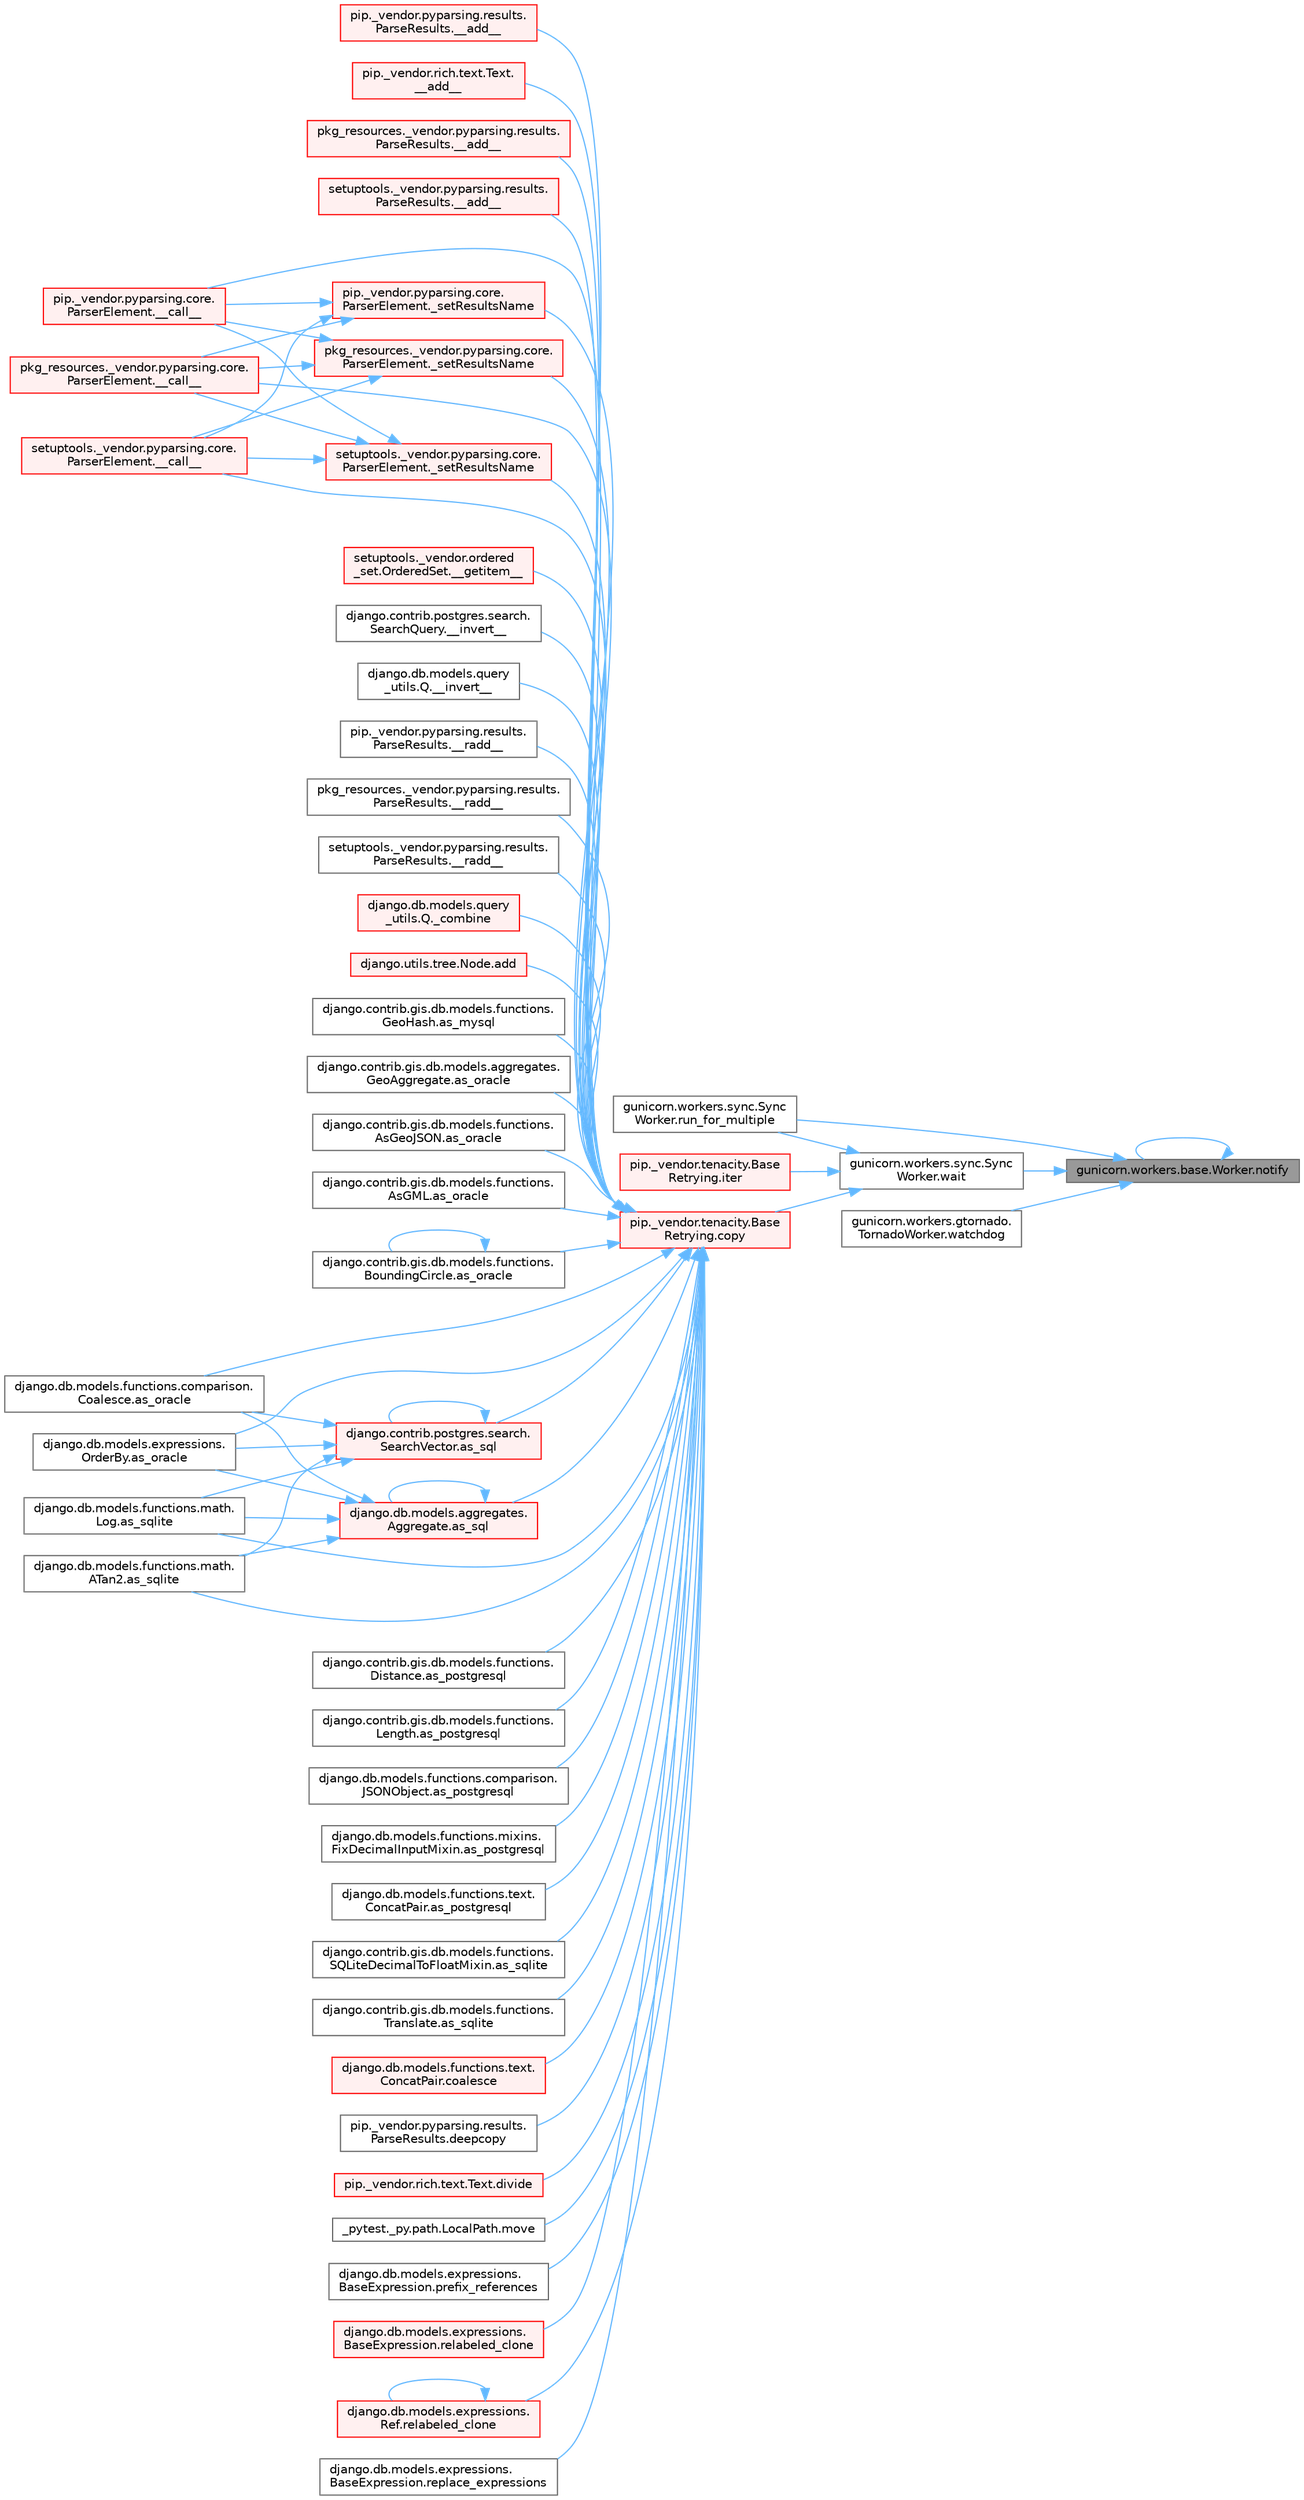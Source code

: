 digraph "gunicorn.workers.base.Worker.notify"
{
 // LATEX_PDF_SIZE
  bgcolor="transparent";
  edge [fontname=Helvetica,fontsize=10,labelfontname=Helvetica,labelfontsize=10];
  node [fontname=Helvetica,fontsize=10,shape=box,height=0.2,width=0.4];
  rankdir="RL";
  Node1 [id="Node000001",label="gunicorn.workers.base.Worker.notify",height=0.2,width=0.4,color="gray40", fillcolor="grey60", style="filled", fontcolor="black",tooltip=" "];
  Node1 -> Node1 [id="edge1_Node000001_Node000001",dir="back",color="steelblue1",style="solid",tooltip=" "];
  Node1 -> Node2 [id="edge2_Node000001_Node000002",dir="back",color="steelblue1",style="solid",tooltip=" "];
  Node2 [id="Node000002",label="gunicorn.workers.sync.Sync\lWorker.run_for_multiple",height=0.2,width=0.4,color="grey40", fillcolor="white", style="filled",URL="$classgunicorn_1_1workers_1_1sync_1_1_sync_worker.html#ae2fd68b8757a4e60b85af5ba76f0e097",tooltip=" "];
  Node1 -> Node3 [id="edge3_Node000001_Node000003",dir="back",color="steelblue1",style="solid",tooltip=" "];
  Node3 [id="Node000003",label="gunicorn.workers.sync.Sync\lWorker.wait",height=0.2,width=0.4,color="grey40", fillcolor="white", style="filled",URL="$classgunicorn_1_1workers_1_1sync_1_1_sync_worker.html#a95feedac38b46eedd4f42f75b1112d1f",tooltip=" "];
  Node3 -> Node4 [id="edge4_Node000003_Node000004",dir="back",color="steelblue1",style="solid",tooltip=" "];
  Node4 [id="Node000004",label="pip._vendor.tenacity.Base\lRetrying.copy",height=0.2,width=0.4,color="red", fillcolor="#FFF0F0", style="filled",URL="$classpip_1_1__vendor_1_1tenacity_1_1_base_retrying.html#a3b3c595a4448cf55ebb3d1f3660bea88",tooltip=" "];
  Node4 -> Node5 [id="edge5_Node000004_Node000005",dir="back",color="steelblue1",style="solid",tooltip=" "];
  Node5 [id="Node000005",label="pip._vendor.pyparsing.results.\lParseResults.__add__",height=0.2,width=0.4,color="red", fillcolor="#FFF0F0", style="filled",URL="$classpip_1_1__vendor_1_1pyparsing_1_1results_1_1_parse_results.html#a3d042ec44a5277aec415d0527b3aa0f2",tooltip=" "];
  Node4 -> Node7 [id="edge6_Node000004_Node000007",dir="back",color="steelblue1",style="solid",tooltip=" "];
  Node7 [id="Node000007",label="pip._vendor.rich.text.Text.\l__add__",height=0.2,width=0.4,color="red", fillcolor="#FFF0F0", style="filled",URL="$classpip_1_1__vendor_1_1rich_1_1text_1_1_text.html#a53ddbcca645bcd523cc7875ede6a2691",tooltip=" "];
  Node4 -> Node8 [id="edge7_Node000004_Node000008",dir="back",color="steelblue1",style="solid",tooltip=" "];
  Node8 [id="Node000008",label="pkg_resources._vendor.pyparsing.results.\lParseResults.__add__",height=0.2,width=0.4,color="red", fillcolor="#FFF0F0", style="filled",URL="$classpkg__resources_1_1__vendor_1_1pyparsing_1_1results_1_1_parse_results.html#aac08c0df1060499bad944971ca3442b9",tooltip=" "];
  Node4 -> Node9 [id="edge8_Node000004_Node000009",dir="back",color="steelblue1",style="solid",tooltip=" "];
  Node9 [id="Node000009",label="setuptools._vendor.pyparsing.results.\lParseResults.__add__",height=0.2,width=0.4,color="red", fillcolor="#FFF0F0", style="filled",URL="$classsetuptools_1_1__vendor_1_1pyparsing_1_1results_1_1_parse_results.html#afddc4e6ba70870fb80a50fb1f12f43e3",tooltip=" "];
  Node4 -> Node10 [id="edge9_Node000004_Node000010",dir="back",color="steelblue1",style="solid",tooltip=" "];
  Node10 [id="Node000010",label="pip._vendor.pyparsing.core.\lParserElement.__call__",height=0.2,width=0.4,color="red", fillcolor="#FFF0F0", style="filled",URL="$classpip_1_1__vendor_1_1pyparsing_1_1core_1_1_parser_element.html#a2f5f22bc974026e007e59ad948002d7d",tooltip=" "];
  Node4 -> Node13 [id="edge10_Node000004_Node000013",dir="back",color="steelblue1",style="solid",tooltip=" "];
  Node13 [id="Node000013",label="pkg_resources._vendor.pyparsing.core.\lParserElement.__call__",height=0.2,width=0.4,color="red", fillcolor="#FFF0F0", style="filled",URL="$classpkg__resources_1_1__vendor_1_1pyparsing_1_1core_1_1_parser_element.html#afcbb17119d97bfa6d626db404fc46c5d",tooltip=" "];
  Node4 -> Node14 [id="edge11_Node000004_Node000014",dir="back",color="steelblue1",style="solid",tooltip=" "];
  Node14 [id="Node000014",label="setuptools._vendor.pyparsing.core.\lParserElement.__call__",height=0.2,width=0.4,color="red", fillcolor="#FFF0F0", style="filled",URL="$classsetuptools_1_1__vendor_1_1pyparsing_1_1core_1_1_parser_element.html#a28d20326a3f54e2777adc97073328291",tooltip=" "];
  Node4 -> Node15 [id="edge12_Node000004_Node000015",dir="back",color="steelblue1",style="solid",tooltip=" "];
  Node15 [id="Node000015",label="setuptools._vendor.ordered\l_set.OrderedSet.__getitem__",height=0.2,width=0.4,color="red", fillcolor="#FFF0F0", style="filled",URL="$classsetuptools_1_1__vendor_1_1ordered__set_1_1_ordered_set.html#aaa8657c0e85788ac2555cc46176b060c",tooltip=" "];
  Node4 -> Node141 [id="edge13_Node000004_Node000141",dir="back",color="steelblue1",style="solid",tooltip=" "];
  Node141 [id="Node000141",label="django.contrib.postgres.search.\lSearchQuery.__invert__",height=0.2,width=0.4,color="grey40", fillcolor="white", style="filled",URL="$classdjango_1_1contrib_1_1postgres_1_1search_1_1_search_query.html#ac6a7b74e22559ee2d0e348855bb3d42f",tooltip=" "];
  Node4 -> Node142 [id="edge14_Node000004_Node000142",dir="back",color="steelblue1",style="solid",tooltip=" "];
  Node142 [id="Node000142",label="django.db.models.query\l_utils.Q.__invert__",height=0.2,width=0.4,color="grey40", fillcolor="white", style="filled",URL="$classdjango_1_1db_1_1models_1_1query__utils_1_1_q.html#aaeda3970880cceb191cb640593f80bdf",tooltip=" "];
  Node4 -> Node143 [id="edge15_Node000004_Node000143",dir="back",color="steelblue1",style="solid",tooltip=" "];
  Node143 [id="Node000143",label="pip._vendor.pyparsing.results.\lParseResults.__radd__",height=0.2,width=0.4,color="grey40", fillcolor="white", style="filled",URL="$classpip_1_1__vendor_1_1pyparsing_1_1results_1_1_parse_results.html#afe7d2f27df6497e29cb2cfcd08d8dd40",tooltip=" "];
  Node4 -> Node144 [id="edge16_Node000004_Node000144",dir="back",color="steelblue1",style="solid",tooltip=" "];
  Node144 [id="Node000144",label="pkg_resources._vendor.pyparsing.results.\lParseResults.__radd__",height=0.2,width=0.4,color="grey40", fillcolor="white", style="filled",URL="$classpkg__resources_1_1__vendor_1_1pyparsing_1_1results_1_1_parse_results.html#a7a988886fbf5c1a9187986384e4df86a",tooltip=" "];
  Node4 -> Node145 [id="edge17_Node000004_Node000145",dir="back",color="steelblue1",style="solid",tooltip=" "];
  Node145 [id="Node000145",label="setuptools._vendor.pyparsing.results.\lParseResults.__radd__",height=0.2,width=0.4,color="grey40", fillcolor="white", style="filled",URL="$classsetuptools_1_1__vendor_1_1pyparsing_1_1results_1_1_parse_results.html#ae4ccddd5f7c4b56e755d4742bc029335",tooltip=" "];
  Node4 -> Node146 [id="edge18_Node000004_Node000146",dir="back",color="steelblue1",style="solid",tooltip=" "];
  Node146 [id="Node000146",label="django.db.models.query\l_utils.Q._combine",height=0.2,width=0.4,color="red", fillcolor="#FFF0F0", style="filled",URL="$classdjango_1_1db_1_1models_1_1query__utils_1_1_q.html#ade621b98231b73615e1aa3a726560c55",tooltip=" "];
  Node4 -> Node159 [id="edge19_Node000004_Node000159",dir="back",color="steelblue1",style="solid",tooltip=" "];
  Node159 [id="Node000159",label="pip._vendor.pyparsing.core.\lParserElement._setResultsName",height=0.2,width=0.4,color="red", fillcolor="#FFF0F0", style="filled",URL="$classpip_1_1__vendor_1_1pyparsing_1_1core_1_1_parser_element.html#a4682554ec6560cf3d1060cba60212b54",tooltip=" "];
  Node159 -> Node10 [id="edge20_Node000159_Node000010",dir="back",color="steelblue1",style="solid",tooltip=" "];
  Node159 -> Node13 [id="edge21_Node000159_Node000013",dir="back",color="steelblue1",style="solid",tooltip=" "];
  Node159 -> Node14 [id="edge22_Node000159_Node000014",dir="back",color="steelblue1",style="solid",tooltip=" "];
  Node4 -> Node163 [id="edge23_Node000004_Node000163",dir="back",color="steelblue1",style="solid",tooltip=" "];
  Node163 [id="Node000163",label="pkg_resources._vendor.pyparsing.core.\lParserElement._setResultsName",height=0.2,width=0.4,color="red", fillcolor="#FFF0F0", style="filled",URL="$classpkg__resources_1_1__vendor_1_1pyparsing_1_1core_1_1_parser_element.html#a84c9abb71474719f0beed3a171d4d031",tooltip=" "];
  Node163 -> Node10 [id="edge24_Node000163_Node000010",dir="back",color="steelblue1",style="solid",tooltip=" "];
  Node163 -> Node13 [id="edge25_Node000163_Node000013",dir="back",color="steelblue1",style="solid",tooltip=" "];
  Node163 -> Node14 [id="edge26_Node000163_Node000014",dir="back",color="steelblue1",style="solid",tooltip=" "];
  Node4 -> Node164 [id="edge27_Node000004_Node000164",dir="back",color="steelblue1",style="solid",tooltip=" "];
  Node164 [id="Node000164",label="setuptools._vendor.pyparsing.core.\lParserElement._setResultsName",height=0.2,width=0.4,color="red", fillcolor="#FFF0F0", style="filled",URL="$classsetuptools_1_1__vendor_1_1pyparsing_1_1core_1_1_parser_element.html#ad1c3dd5ac98b4103f6c2a679005e141b",tooltip=" "];
  Node164 -> Node10 [id="edge28_Node000164_Node000010",dir="back",color="steelblue1",style="solid",tooltip=" "];
  Node164 -> Node13 [id="edge29_Node000164_Node000013",dir="back",color="steelblue1",style="solid",tooltip=" "];
  Node164 -> Node14 [id="edge30_Node000164_Node000014",dir="back",color="steelblue1",style="solid",tooltip=" "];
  Node4 -> Node165 [id="edge31_Node000004_Node000165",dir="back",color="steelblue1",style="solid",tooltip=" "];
  Node165 [id="Node000165",label="django.utils.tree.Node.add",height=0.2,width=0.4,color="red", fillcolor="#FFF0F0", style="filled",URL="$classdjango_1_1utils_1_1tree_1_1_node.html#a2c883d105b5c9cfd32bff72c7469f18c",tooltip=" "];
  Node4 -> Node300 [id="edge32_Node000004_Node000300",dir="back",color="steelblue1",style="solid",tooltip=" "];
  Node300 [id="Node000300",label="django.contrib.gis.db.models.functions.\lGeoHash.as_mysql",height=0.2,width=0.4,color="grey40", fillcolor="white", style="filled",URL="$classdjango_1_1contrib_1_1gis_1_1db_1_1models_1_1functions_1_1_geo_hash.html#a68a859b5c99e8450f6a4df79ef08fd89",tooltip=" "];
  Node4 -> Node301 [id="edge33_Node000004_Node000301",dir="back",color="steelblue1",style="solid",tooltip=" "];
  Node301 [id="Node000301",label="django.contrib.gis.db.models.aggregates.\lGeoAggregate.as_oracle",height=0.2,width=0.4,color="grey40", fillcolor="white", style="filled",URL="$classdjango_1_1contrib_1_1gis_1_1db_1_1models_1_1aggregates_1_1_geo_aggregate.html#a537ce307d50a80a372c22e07a9f25fa6",tooltip=" "];
  Node4 -> Node302 [id="edge34_Node000004_Node000302",dir="back",color="steelblue1",style="solid",tooltip=" "];
  Node302 [id="Node000302",label="django.contrib.gis.db.models.functions.\lAsGeoJSON.as_oracle",height=0.2,width=0.4,color="grey40", fillcolor="white", style="filled",URL="$classdjango_1_1contrib_1_1gis_1_1db_1_1models_1_1functions_1_1_as_geo_j_s_o_n.html#ae6e5acc7a92749f69dc7b18a973ffaae",tooltip=" "];
  Node4 -> Node303 [id="edge35_Node000004_Node000303",dir="back",color="steelblue1",style="solid",tooltip=" "];
  Node303 [id="Node000303",label="django.contrib.gis.db.models.functions.\lAsGML.as_oracle",height=0.2,width=0.4,color="grey40", fillcolor="white", style="filled",URL="$classdjango_1_1contrib_1_1gis_1_1db_1_1models_1_1functions_1_1_as_g_m_l.html#a0a70238d2ad8f058ef86dbfc6e8f3566",tooltip=" "];
  Node4 -> Node304 [id="edge36_Node000004_Node000304",dir="back",color="steelblue1",style="solid",tooltip=" "];
  Node304 [id="Node000304",label="django.contrib.gis.db.models.functions.\lBoundingCircle.as_oracle",height=0.2,width=0.4,color="grey40", fillcolor="white", style="filled",URL="$classdjango_1_1contrib_1_1gis_1_1db_1_1models_1_1functions_1_1_bounding_circle.html#a63203e27009441455a424b3a41593cd6",tooltip=" "];
  Node304 -> Node304 [id="edge37_Node000304_Node000304",dir="back",color="steelblue1",style="solid",tooltip=" "];
  Node4 -> Node305 [id="edge38_Node000004_Node000305",dir="back",color="steelblue1",style="solid",tooltip=" "];
  Node305 [id="Node000305",label="django.db.models.expressions.\lOrderBy.as_oracle",height=0.2,width=0.4,color="grey40", fillcolor="white", style="filled",URL="$classdjango_1_1db_1_1models_1_1expressions_1_1_order_by.html#af9b6ede9b0df85d6bcf54f983b3a8f6a",tooltip=" "];
  Node4 -> Node306 [id="edge39_Node000004_Node000306",dir="back",color="steelblue1",style="solid",tooltip=" "];
  Node306 [id="Node000306",label="django.db.models.functions.comparison.\lCoalesce.as_oracle",height=0.2,width=0.4,color="grey40", fillcolor="white", style="filled",URL="$classdjango_1_1db_1_1models_1_1functions_1_1comparison_1_1_coalesce.html#a1bbeea180ef3ef4d8ba5d51d33d6ef85",tooltip=" "];
  Node4 -> Node307 [id="edge40_Node000004_Node000307",dir="back",color="steelblue1",style="solid",tooltip=" "];
  Node307 [id="Node000307",label="django.contrib.gis.db.models.functions.\lDistance.as_postgresql",height=0.2,width=0.4,color="grey40", fillcolor="white", style="filled",URL="$classdjango_1_1contrib_1_1gis_1_1db_1_1models_1_1functions_1_1_distance.html#aa3844ad184f636fc69dec6e4ec51bce5",tooltip=" "];
  Node4 -> Node308 [id="edge41_Node000004_Node000308",dir="back",color="steelblue1",style="solid",tooltip=" "];
  Node308 [id="Node000308",label="django.contrib.gis.db.models.functions.\lLength.as_postgresql",height=0.2,width=0.4,color="grey40", fillcolor="white", style="filled",URL="$classdjango_1_1contrib_1_1gis_1_1db_1_1models_1_1functions_1_1_length.html#a32b7fc6b989a562d19b2ef3ea8a4d5aa",tooltip=" "];
  Node4 -> Node309 [id="edge42_Node000004_Node000309",dir="back",color="steelblue1",style="solid",tooltip=" "];
  Node309 [id="Node000309",label="django.db.models.functions.comparison.\lJSONObject.as_postgresql",height=0.2,width=0.4,color="grey40", fillcolor="white", style="filled",URL="$classdjango_1_1db_1_1models_1_1functions_1_1comparison_1_1_j_s_o_n_object.html#a43063faf2ecdd6c9dd3b5cae48336fac",tooltip=" "];
  Node4 -> Node310 [id="edge43_Node000004_Node000310",dir="back",color="steelblue1",style="solid",tooltip=" "];
  Node310 [id="Node000310",label="django.db.models.functions.mixins.\lFixDecimalInputMixin.as_postgresql",height=0.2,width=0.4,color="grey40", fillcolor="white", style="filled",URL="$classdjango_1_1db_1_1models_1_1functions_1_1mixins_1_1_fix_decimal_input_mixin.html#a064b38a679e55776f87518bc24a2f4a0",tooltip=" "];
  Node4 -> Node311 [id="edge44_Node000004_Node000311",dir="back",color="steelblue1",style="solid",tooltip=" "];
  Node311 [id="Node000311",label="django.db.models.functions.text.\lConcatPair.as_postgresql",height=0.2,width=0.4,color="grey40", fillcolor="white", style="filled",URL="$classdjango_1_1db_1_1models_1_1functions_1_1text_1_1_concat_pair.html#a8880d9c18439ef9091fa52b5121689db",tooltip=" "];
  Node4 -> Node312 [id="edge45_Node000004_Node000312",dir="back",color="steelblue1",style="solid",tooltip=" "];
  Node312 [id="Node000312",label="django.contrib.postgres.search.\lSearchVector.as_sql",height=0.2,width=0.4,color="red", fillcolor="#FFF0F0", style="filled",URL="$classdjango_1_1contrib_1_1postgres_1_1search_1_1_search_vector.html#a05812851011102db0b0966e4853bb77a",tooltip=" "];
  Node312 -> Node305 [id="edge46_Node000312_Node000305",dir="back",color="steelblue1",style="solid",tooltip=" "];
  Node312 -> Node306 [id="edge47_Node000312_Node000306",dir="back",color="steelblue1",style="solid",tooltip=" "];
  Node312 -> Node312 [id="edge48_Node000312_Node000312",dir="back",color="steelblue1",style="solid",tooltip=" "];
  Node312 -> Node329 [id="edge49_Node000312_Node000329",dir="back",color="steelblue1",style="solid",tooltip=" "];
  Node329 [id="Node000329",label="django.db.models.functions.math.\lATan2.as_sqlite",height=0.2,width=0.4,color="grey40", fillcolor="white", style="filled",URL="$classdjango_1_1db_1_1models_1_1functions_1_1math_1_1_a_tan2.html#ac343d11000341dfc431de19f416ea4b6",tooltip=" "];
  Node312 -> Node330 [id="edge50_Node000312_Node000330",dir="back",color="steelblue1",style="solid",tooltip=" "];
  Node330 [id="Node000330",label="django.db.models.functions.math.\lLog.as_sqlite",height=0.2,width=0.4,color="grey40", fillcolor="white", style="filled",URL="$classdjango_1_1db_1_1models_1_1functions_1_1math_1_1_log.html#afcc146563033738d87dd1dc17d005111",tooltip=" "];
  Node4 -> Node339 [id="edge51_Node000004_Node000339",dir="back",color="steelblue1",style="solid",tooltip=" "];
  Node339 [id="Node000339",label="django.db.models.aggregates.\lAggregate.as_sql",height=0.2,width=0.4,color="red", fillcolor="#FFF0F0", style="filled",URL="$classdjango_1_1db_1_1models_1_1aggregates_1_1_aggregate.html#aeb213202f480fabf5956d513efab08d6",tooltip=" "];
  Node339 -> Node305 [id="edge52_Node000339_Node000305",dir="back",color="steelblue1",style="solid",tooltip=" "];
  Node339 -> Node306 [id="edge53_Node000339_Node000306",dir="back",color="steelblue1",style="solid",tooltip=" "];
  Node339 -> Node339 [id="edge54_Node000339_Node000339",dir="back",color="steelblue1",style="solid",tooltip=" "];
  Node339 -> Node329 [id="edge55_Node000339_Node000329",dir="back",color="steelblue1",style="solid",tooltip=" "];
  Node339 -> Node330 [id="edge56_Node000339_Node000330",dir="back",color="steelblue1",style="solid",tooltip=" "];
  Node4 -> Node340 [id="edge57_Node000004_Node000340",dir="back",color="steelblue1",style="solid",tooltip=" "];
  Node340 [id="Node000340",label="django.contrib.gis.db.models.functions.\lSQLiteDecimalToFloatMixin.as_sqlite",height=0.2,width=0.4,color="grey40", fillcolor="white", style="filled",URL="$classdjango_1_1contrib_1_1gis_1_1db_1_1models_1_1functions_1_1_s_q_lite_decimal_to_float_mixin.html#a81cb088d1d2ec14ec886090dc7a8d837",tooltip=" "];
  Node4 -> Node341 [id="edge58_Node000004_Node000341",dir="back",color="steelblue1",style="solid",tooltip=" "];
  Node341 [id="Node000341",label="django.contrib.gis.db.models.functions.\lTranslate.as_sqlite",height=0.2,width=0.4,color="grey40", fillcolor="white", style="filled",URL="$classdjango_1_1contrib_1_1gis_1_1db_1_1models_1_1functions_1_1_translate.html#affb203af954caae1005ba723fcb3e2a4",tooltip=" "];
  Node4 -> Node329 [id="edge59_Node000004_Node000329",dir="back",color="steelblue1",style="solid",tooltip=" "];
  Node4 -> Node330 [id="edge60_Node000004_Node000330",dir="back",color="steelblue1",style="solid",tooltip=" "];
  Node4 -> Node342 [id="edge61_Node000004_Node000342",dir="back",color="steelblue1",style="solid",tooltip=" "];
  Node342 [id="Node000342",label="django.db.models.functions.text.\lConcatPair.coalesce",height=0.2,width=0.4,color="red", fillcolor="#FFF0F0", style="filled",URL="$classdjango_1_1db_1_1models_1_1functions_1_1text_1_1_concat_pair.html#a0db21e692942ec3668ea8be83e6914e1",tooltip=" "];
  Node4 -> Node344 [id="edge62_Node000004_Node000344",dir="back",color="steelblue1",style="solid",tooltip=" "];
  Node344 [id="Node000344",label="pip._vendor.pyparsing.results.\lParseResults.deepcopy",height=0.2,width=0.4,color="grey40", fillcolor="white", style="filled",URL="$classpip_1_1__vendor_1_1pyparsing_1_1results_1_1_parse_results.html#adabe58287f8001ce7e5eb94594c0f4c8",tooltip=" "];
  Node4 -> Node345 [id="edge63_Node000004_Node000345",dir="back",color="steelblue1",style="solid",tooltip=" "];
  Node345 [id="Node000345",label="pip._vendor.rich.text.Text.divide",height=0.2,width=0.4,color="red", fillcolor="#FFF0F0", style="filled",URL="$classpip_1_1__vendor_1_1rich_1_1text_1_1_text.html#a07dc70deb29ea374cfff03489995bcac",tooltip=" "];
  Node4 -> Node545 [id="edge64_Node000004_Node000545",dir="back",color="steelblue1",style="solid",tooltip=" "];
  Node545 [id="Node000545",label="_pytest._py.path.LocalPath.move",height=0.2,width=0.4,color="grey40", fillcolor="white", style="filled",URL="$class__pytest_1_1__py_1_1path_1_1_local_path.html#aa422ed3e93248c07445d217b72c0bf28",tooltip=" "];
  Node4 -> Node546 [id="edge65_Node000004_Node000546",dir="back",color="steelblue1",style="solid",tooltip=" "];
  Node546 [id="Node000546",label="django.db.models.expressions.\lBaseExpression.prefix_references",height=0.2,width=0.4,color="grey40", fillcolor="white", style="filled",URL="$classdjango_1_1db_1_1models_1_1expressions_1_1_base_expression.html#a9bc121f5809267eae0de9031ef27c854",tooltip=" "];
  Node4 -> Node547 [id="edge66_Node000004_Node000547",dir="back",color="steelblue1",style="solid",tooltip=" "];
  Node547 [id="Node000547",label="django.db.models.expressions.\lBaseExpression.relabeled_clone",height=0.2,width=0.4,color="red", fillcolor="#FFF0F0", style="filled",URL="$classdjango_1_1db_1_1models_1_1expressions_1_1_base_expression.html#a9ab1678dec9695e3a5afc9cc18b4a9f7",tooltip=" "];
  Node4 -> Node548 [id="edge67_Node000004_Node000548",dir="back",color="steelblue1",style="solid",tooltip=" "];
  Node548 [id="Node000548",label="django.db.models.expressions.\lRef.relabeled_clone",height=0.2,width=0.4,color="red", fillcolor="#FFF0F0", style="filled",URL="$classdjango_1_1db_1_1models_1_1expressions_1_1_ref.html#acd0e62d444712c98fac919102ed5c77b",tooltip=" "];
  Node548 -> Node548 [id="edge68_Node000548_Node000548",dir="back",color="steelblue1",style="solid",tooltip=" "];
  Node4 -> Node549 [id="edge69_Node000004_Node000549",dir="back",color="steelblue1",style="solid",tooltip=" "];
  Node549 [id="Node000549",label="django.db.models.expressions.\lBaseExpression.replace_expressions",height=0.2,width=0.4,color="grey40", fillcolor="white", style="filled",URL="$classdjango_1_1db_1_1models_1_1expressions_1_1_base_expression.html#abd44563bb836ae57b2b9ebe2a58300df",tooltip=" "];
  Node3 -> Node1429 [id="edge70_Node000003_Node001429",dir="back",color="steelblue1",style="solid",tooltip=" "];
  Node1429 [id="Node001429",label="pip._vendor.tenacity.Base\lRetrying.iter",height=0.2,width=0.4,color="red", fillcolor="#FFF0F0", style="filled",URL="$classpip_1_1__vendor_1_1tenacity_1_1_base_retrying.html#a5606e1522961712b7e8693caf58a4d9c",tooltip=" "];
  Node3 -> Node2 [id="edge71_Node000003_Node000002",dir="back",color="steelblue1",style="solid",tooltip=" "];
  Node1 -> Node2939 [id="edge72_Node000001_Node002939",dir="back",color="steelblue1",style="solid",tooltip=" "];
  Node2939 [id="Node002939",label="gunicorn.workers.gtornado.\lTornadoWorker.watchdog",height=0.2,width=0.4,color="grey40", fillcolor="white", style="filled",URL="$classgunicorn_1_1workers_1_1gtornado_1_1_tornado_worker.html#a3e0e186c07f8e7c0da53ead511759440",tooltip=" "];
}
